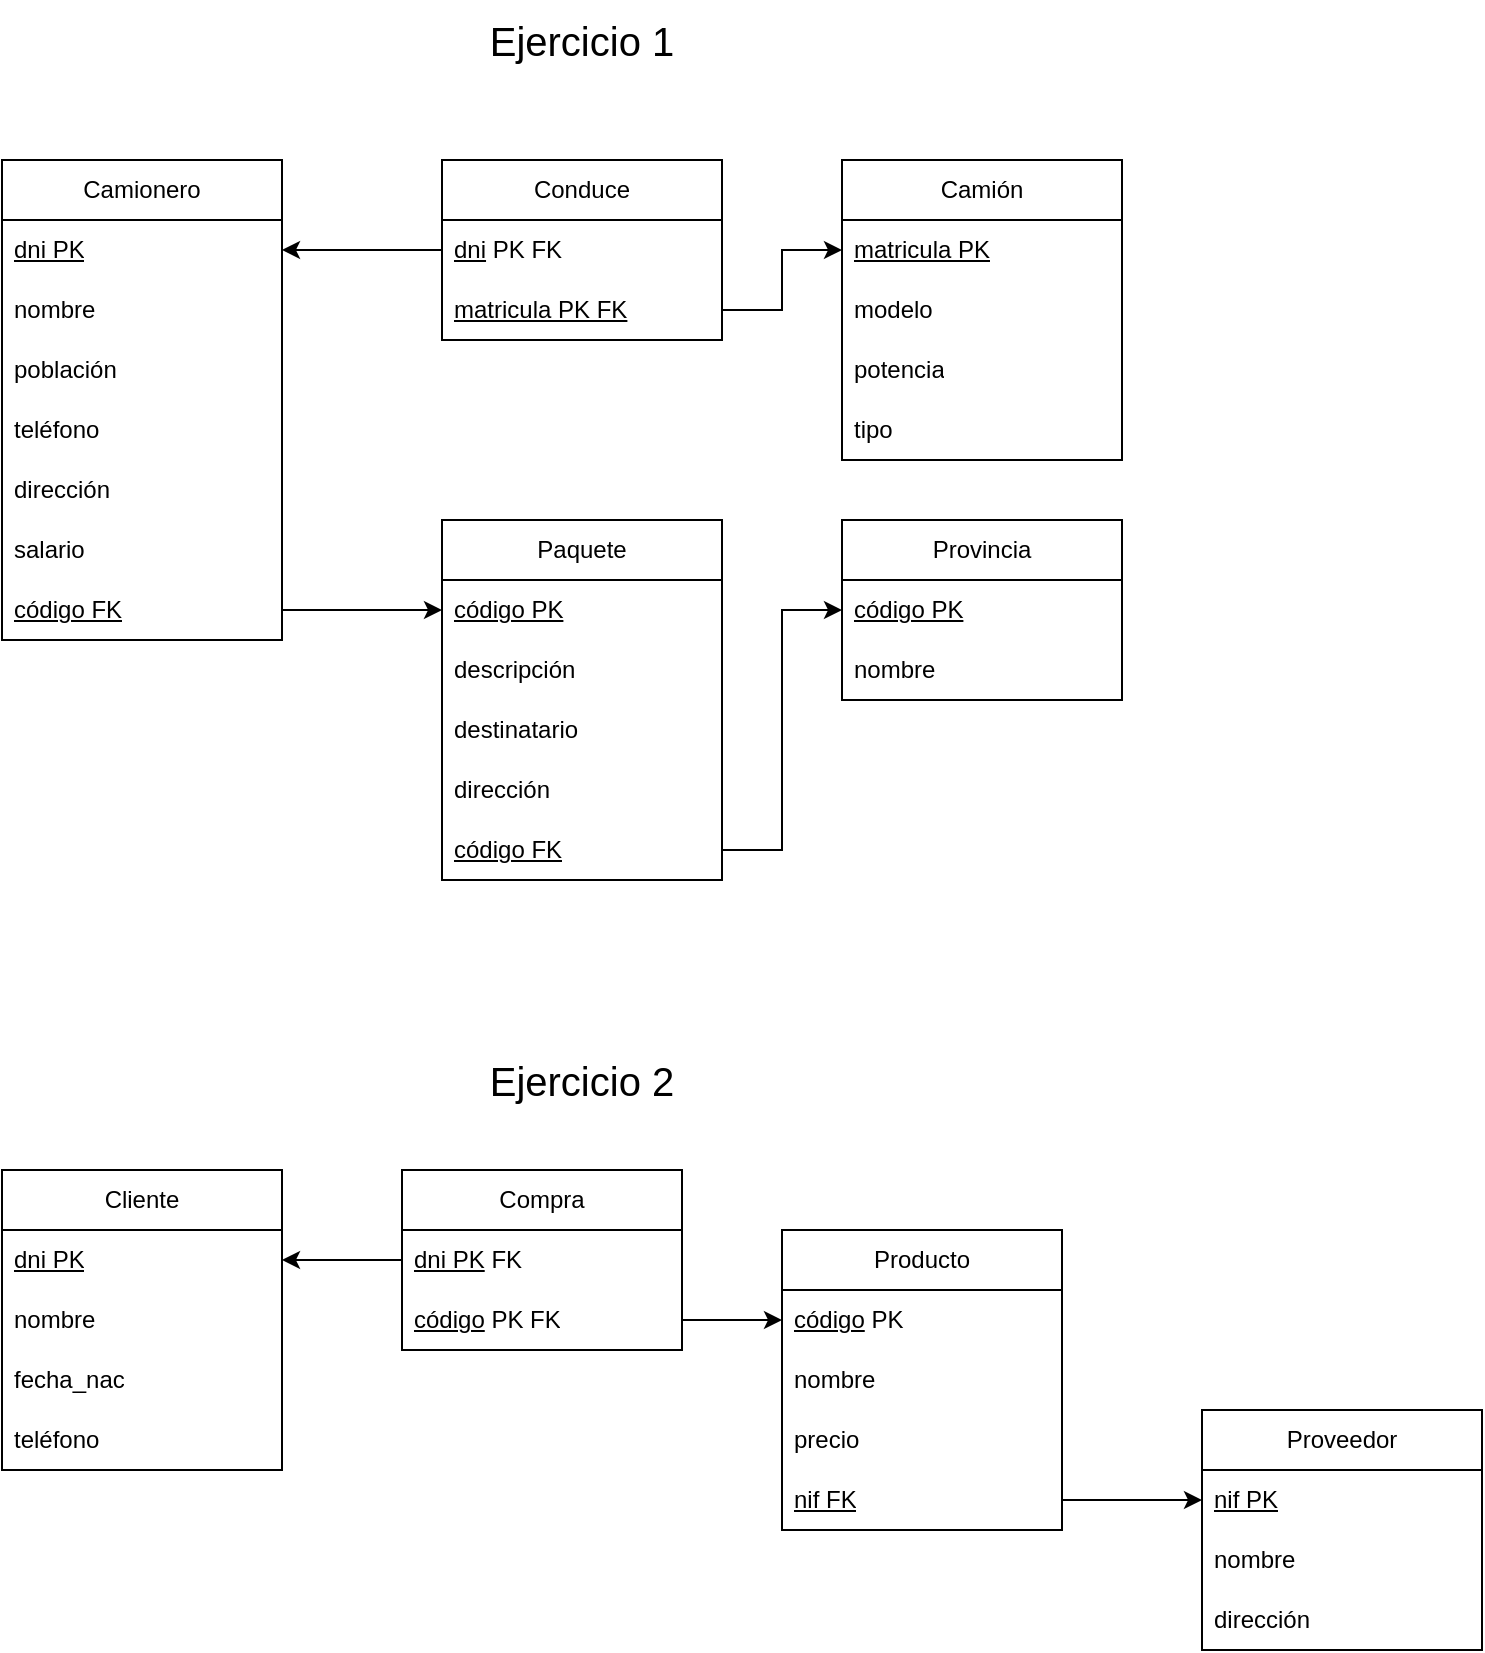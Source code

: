 <mxfile version="22.0.8" type="github">
  <diagram id="C5RBs43oDa-KdzZeNtuy" name="Page-1">
    <mxGraphModel dx="1434" dy="795" grid="1" gridSize="10" guides="1" tooltips="1" connect="1" arrows="1" fold="1" page="1" pageScale="1" pageWidth="827" pageHeight="1169" math="0" shadow="0">
      <root>
        <mxCell id="WIyWlLk6GJQsqaUBKTNV-0" />
        <mxCell id="WIyWlLk6GJQsqaUBKTNV-1" parent="WIyWlLk6GJQsqaUBKTNV-0" />
        <mxCell id="w4jsuQu646OyZubGAY6u-6" value="Camionero" style="swimlane;fontStyle=0;childLayout=stackLayout;horizontal=1;startSize=30;horizontalStack=0;resizeParent=1;resizeParentMax=0;resizeLast=0;collapsible=1;marginBottom=0;whiteSpace=wrap;html=1;" vertex="1" parent="WIyWlLk6GJQsqaUBKTNV-1">
          <mxGeometry x="80" y="140" width="140" height="240" as="geometry" />
        </mxCell>
        <mxCell id="w4jsuQu646OyZubGAY6u-7" value="&lt;u&gt;dni PK&lt;/u&gt;" style="text;strokeColor=none;fillColor=none;align=left;verticalAlign=middle;spacingLeft=4;spacingRight=4;overflow=hidden;points=[[0,0.5],[1,0.5]];portConstraint=eastwest;rotatable=0;whiteSpace=wrap;html=1;" vertex="1" parent="w4jsuQu646OyZubGAY6u-6">
          <mxGeometry y="30" width="140" height="30" as="geometry" />
        </mxCell>
        <mxCell id="w4jsuQu646OyZubGAY6u-8" value="nombre" style="text;strokeColor=none;fillColor=none;align=left;verticalAlign=middle;spacingLeft=4;spacingRight=4;overflow=hidden;points=[[0,0.5],[1,0.5]];portConstraint=eastwest;rotatable=0;whiteSpace=wrap;html=1;" vertex="1" parent="w4jsuQu646OyZubGAY6u-6">
          <mxGeometry y="60" width="140" height="30" as="geometry" />
        </mxCell>
        <mxCell id="w4jsuQu646OyZubGAY6u-10" value="población" style="text;strokeColor=none;fillColor=none;align=left;verticalAlign=middle;spacingLeft=4;spacingRight=4;overflow=hidden;points=[[0,0.5],[1,0.5]];portConstraint=eastwest;rotatable=0;whiteSpace=wrap;html=1;" vertex="1" parent="w4jsuQu646OyZubGAY6u-6">
          <mxGeometry y="90" width="140" height="30" as="geometry" />
        </mxCell>
        <mxCell id="w4jsuQu646OyZubGAY6u-11" value="teléfono" style="text;strokeColor=none;fillColor=none;align=left;verticalAlign=middle;spacingLeft=4;spacingRight=4;overflow=hidden;points=[[0,0.5],[1,0.5]];portConstraint=eastwest;rotatable=0;whiteSpace=wrap;html=1;" vertex="1" parent="w4jsuQu646OyZubGAY6u-6">
          <mxGeometry y="120" width="140" height="30" as="geometry" />
        </mxCell>
        <mxCell id="w4jsuQu646OyZubGAY6u-12" value="dirección" style="text;strokeColor=none;fillColor=none;align=left;verticalAlign=middle;spacingLeft=4;spacingRight=4;overflow=hidden;points=[[0,0.5],[1,0.5]];portConstraint=eastwest;rotatable=0;whiteSpace=wrap;html=1;" vertex="1" parent="w4jsuQu646OyZubGAY6u-6">
          <mxGeometry y="150" width="140" height="30" as="geometry" />
        </mxCell>
        <mxCell id="w4jsuQu646OyZubGAY6u-9" value="salario" style="text;strokeColor=none;fillColor=none;align=left;verticalAlign=middle;spacingLeft=4;spacingRight=4;overflow=hidden;points=[[0,0.5],[1,0.5]];portConstraint=eastwest;rotatable=0;whiteSpace=wrap;html=1;" vertex="1" parent="w4jsuQu646OyZubGAY6u-6">
          <mxGeometry y="180" width="140" height="30" as="geometry" />
        </mxCell>
        <mxCell id="w4jsuQu646OyZubGAY6u-44" value="&lt;u&gt;código FK&lt;br&gt;&lt;/u&gt;" style="text;strokeColor=none;fillColor=none;align=left;verticalAlign=middle;spacingLeft=4;spacingRight=4;overflow=hidden;points=[[0,0.5],[1,0.5]];portConstraint=eastwest;rotatable=0;whiteSpace=wrap;html=1;" vertex="1" parent="w4jsuQu646OyZubGAY6u-6">
          <mxGeometry y="210" width="140" height="30" as="geometry" />
        </mxCell>
        <mxCell id="w4jsuQu646OyZubGAY6u-13" value="Conduce" style="swimlane;fontStyle=0;childLayout=stackLayout;horizontal=1;startSize=30;horizontalStack=0;resizeParent=1;resizeParentMax=0;resizeLast=0;collapsible=1;marginBottom=0;whiteSpace=wrap;html=1;" vertex="1" parent="WIyWlLk6GJQsqaUBKTNV-1">
          <mxGeometry x="300" y="140" width="140" height="90" as="geometry" />
        </mxCell>
        <mxCell id="w4jsuQu646OyZubGAY6u-14" value="&lt;u&gt;dni&lt;/u&gt; PK FK" style="text;strokeColor=none;fillColor=none;align=left;verticalAlign=middle;spacingLeft=4;spacingRight=4;overflow=hidden;points=[[0,0.5],[1,0.5]];portConstraint=eastwest;rotatable=0;whiteSpace=wrap;html=1;" vertex="1" parent="w4jsuQu646OyZubGAY6u-13">
          <mxGeometry y="30" width="140" height="30" as="geometry" />
        </mxCell>
        <mxCell id="w4jsuQu646OyZubGAY6u-27" value="&lt;u&gt;matricula PK FK&lt;br&gt;&lt;/u&gt;" style="text;strokeColor=none;fillColor=none;align=left;verticalAlign=middle;spacingLeft=4;spacingRight=4;overflow=hidden;points=[[0,0.5],[1,0.5]];portConstraint=eastwest;rotatable=0;whiteSpace=wrap;html=1;" vertex="1" parent="w4jsuQu646OyZubGAY6u-13">
          <mxGeometry y="60" width="140" height="30" as="geometry" />
        </mxCell>
        <mxCell id="w4jsuQu646OyZubGAY6u-20" value="Camión" style="swimlane;fontStyle=0;childLayout=stackLayout;horizontal=1;startSize=30;horizontalStack=0;resizeParent=1;resizeParentMax=0;resizeLast=0;collapsible=1;marginBottom=0;whiteSpace=wrap;html=1;" vertex="1" parent="WIyWlLk6GJQsqaUBKTNV-1">
          <mxGeometry x="500" y="140" width="140" height="150" as="geometry" />
        </mxCell>
        <mxCell id="w4jsuQu646OyZubGAY6u-21" value="&lt;u&gt;matricula PK&lt;br&gt;&lt;/u&gt;" style="text;strokeColor=none;fillColor=none;align=left;verticalAlign=middle;spacingLeft=4;spacingRight=4;overflow=hidden;points=[[0,0.5],[1,0.5]];portConstraint=eastwest;rotatable=0;whiteSpace=wrap;html=1;" vertex="1" parent="w4jsuQu646OyZubGAY6u-20">
          <mxGeometry y="30" width="140" height="30" as="geometry" />
        </mxCell>
        <mxCell id="w4jsuQu646OyZubGAY6u-22" value="modelo" style="text;strokeColor=none;fillColor=none;align=left;verticalAlign=middle;spacingLeft=4;spacingRight=4;overflow=hidden;points=[[0,0.5],[1,0.5]];portConstraint=eastwest;rotatable=0;whiteSpace=wrap;html=1;" vertex="1" parent="w4jsuQu646OyZubGAY6u-20">
          <mxGeometry y="60" width="140" height="30" as="geometry" />
        </mxCell>
        <mxCell id="w4jsuQu646OyZubGAY6u-23" value="potencia" style="text;strokeColor=none;fillColor=none;align=left;verticalAlign=middle;spacingLeft=4;spacingRight=4;overflow=hidden;points=[[0,0.5],[1,0.5]];portConstraint=eastwest;rotatable=0;whiteSpace=wrap;html=1;" vertex="1" parent="w4jsuQu646OyZubGAY6u-20">
          <mxGeometry y="90" width="140" height="30" as="geometry" />
        </mxCell>
        <mxCell id="w4jsuQu646OyZubGAY6u-24" value="tipo" style="text;strokeColor=none;fillColor=none;align=left;verticalAlign=middle;spacingLeft=4;spacingRight=4;overflow=hidden;points=[[0,0.5],[1,0.5]];portConstraint=eastwest;rotatable=0;whiteSpace=wrap;html=1;" vertex="1" parent="w4jsuQu646OyZubGAY6u-20">
          <mxGeometry y="120" width="140" height="30" as="geometry" />
        </mxCell>
        <mxCell id="w4jsuQu646OyZubGAY6u-28" style="edgeStyle=orthogonalEdgeStyle;rounded=0;orthogonalLoop=1;jettySize=auto;html=1;entryX=1;entryY=0.5;entryDx=0;entryDy=0;" edge="1" parent="WIyWlLk6GJQsqaUBKTNV-1" source="w4jsuQu646OyZubGAY6u-14" target="w4jsuQu646OyZubGAY6u-7">
          <mxGeometry relative="1" as="geometry" />
        </mxCell>
        <mxCell id="w4jsuQu646OyZubGAY6u-29" style="edgeStyle=orthogonalEdgeStyle;rounded=0;orthogonalLoop=1;jettySize=auto;html=1;entryX=0;entryY=0.5;entryDx=0;entryDy=0;" edge="1" parent="WIyWlLk6GJQsqaUBKTNV-1" source="w4jsuQu646OyZubGAY6u-27" target="w4jsuQu646OyZubGAY6u-21">
          <mxGeometry relative="1" as="geometry" />
        </mxCell>
        <mxCell id="w4jsuQu646OyZubGAY6u-30" value="Paquete" style="swimlane;fontStyle=0;childLayout=stackLayout;horizontal=1;startSize=30;horizontalStack=0;resizeParent=1;resizeParentMax=0;resizeLast=0;collapsible=1;marginBottom=0;whiteSpace=wrap;html=1;" vertex="1" parent="WIyWlLk6GJQsqaUBKTNV-1">
          <mxGeometry x="300" y="320" width="140" height="180" as="geometry" />
        </mxCell>
        <mxCell id="w4jsuQu646OyZubGAY6u-31" value="&lt;u&gt;código PK&lt;br&gt;&lt;/u&gt;" style="text;strokeColor=none;fillColor=none;align=left;verticalAlign=middle;spacingLeft=4;spacingRight=4;overflow=hidden;points=[[0,0.5],[1,0.5]];portConstraint=eastwest;rotatable=0;whiteSpace=wrap;html=1;" vertex="1" parent="w4jsuQu646OyZubGAY6u-30">
          <mxGeometry y="30" width="140" height="30" as="geometry" />
        </mxCell>
        <mxCell id="w4jsuQu646OyZubGAY6u-32" value="descripción" style="text;strokeColor=none;fillColor=none;align=left;verticalAlign=middle;spacingLeft=4;spacingRight=4;overflow=hidden;points=[[0,0.5],[1,0.5]];portConstraint=eastwest;rotatable=0;whiteSpace=wrap;html=1;" vertex="1" parent="w4jsuQu646OyZubGAY6u-30">
          <mxGeometry y="60" width="140" height="30" as="geometry" />
        </mxCell>
        <mxCell id="w4jsuQu646OyZubGAY6u-33" value="destinatario" style="text;strokeColor=none;fillColor=none;align=left;verticalAlign=middle;spacingLeft=4;spacingRight=4;overflow=hidden;points=[[0,0.5],[1,0.5]];portConstraint=eastwest;rotatable=0;whiteSpace=wrap;html=1;" vertex="1" parent="w4jsuQu646OyZubGAY6u-30">
          <mxGeometry y="90" width="140" height="30" as="geometry" />
        </mxCell>
        <mxCell id="w4jsuQu646OyZubGAY6u-34" value="dirección" style="text;strokeColor=none;fillColor=none;align=left;verticalAlign=middle;spacingLeft=4;spacingRight=4;overflow=hidden;points=[[0,0.5],[1,0.5]];portConstraint=eastwest;rotatable=0;whiteSpace=wrap;html=1;" vertex="1" parent="w4jsuQu646OyZubGAY6u-30">
          <mxGeometry y="120" width="140" height="30" as="geometry" />
        </mxCell>
        <mxCell id="w4jsuQu646OyZubGAY6u-46" value="&lt;u&gt;código FK&lt;br&gt;&lt;/u&gt;" style="text;strokeColor=none;fillColor=none;align=left;verticalAlign=middle;spacingLeft=4;spacingRight=4;overflow=hidden;points=[[0,0.5],[1,0.5]];portConstraint=eastwest;rotatable=0;whiteSpace=wrap;html=1;" vertex="1" parent="w4jsuQu646OyZubGAY6u-30">
          <mxGeometry y="150" width="140" height="30" as="geometry" />
        </mxCell>
        <mxCell id="w4jsuQu646OyZubGAY6u-37" value="Provincia" style="swimlane;fontStyle=0;childLayout=stackLayout;horizontal=1;startSize=30;horizontalStack=0;resizeParent=1;resizeParentMax=0;resizeLast=0;collapsible=1;marginBottom=0;whiteSpace=wrap;html=1;" vertex="1" parent="WIyWlLk6GJQsqaUBKTNV-1">
          <mxGeometry x="500" y="320" width="140" height="90" as="geometry" />
        </mxCell>
        <mxCell id="w4jsuQu646OyZubGAY6u-38" value="&lt;u&gt;código PK&lt;br&gt;&lt;/u&gt;" style="text;strokeColor=none;fillColor=none;align=left;verticalAlign=middle;spacingLeft=4;spacingRight=4;overflow=hidden;points=[[0,0.5],[1,0.5]];portConstraint=eastwest;rotatable=0;whiteSpace=wrap;html=1;" vertex="1" parent="w4jsuQu646OyZubGAY6u-37">
          <mxGeometry y="30" width="140" height="30" as="geometry" />
        </mxCell>
        <mxCell id="w4jsuQu646OyZubGAY6u-39" value="nombre" style="text;strokeColor=none;fillColor=none;align=left;verticalAlign=middle;spacingLeft=4;spacingRight=4;overflow=hidden;points=[[0,0.5],[1,0.5]];portConstraint=eastwest;rotatable=0;whiteSpace=wrap;html=1;" vertex="1" parent="w4jsuQu646OyZubGAY6u-37">
          <mxGeometry y="60" width="140" height="30" as="geometry" />
        </mxCell>
        <mxCell id="w4jsuQu646OyZubGAY6u-45" style="edgeStyle=orthogonalEdgeStyle;rounded=0;orthogonalLoop=1;jettySize=auto;html=1;entryX=0;entryY=0.5;entryDx=0;entryDy=0;" edge="1" parent="WIyWlLk6GJQsqaUBKTNV-1" source="w4jsuQu646OyZubGAY6u-44" target="w4jsuQu646OyZubGAY6u-31">
          <mxGeometry relative="1" as="geometry" />
        </mxCell>
        <mxCell id="w4jsuQu646OyZubGAY6u-47" style="edgeStyle=orthogonalEdgeStyle;rounded=0;orthogonalLoop=1;jettySize=auto;html=1;" edge="1" parent="WIyWlLk6GJQsqaUBKTNV-1" source="w4jsuQu646OyZubGAY6u-46" target="w4jsuQu646OyZubGAY6u-38">
          <mxGeometry relative="1" as="geometry" />
        </mxCell>
        <mxCell id="w4jsuQu646OyZubGAY6u-48" value="Cliente" style="swimlane;fontStyle=0;childLayout=stackLayout;horizontal=1;startSize=30;horizontalStack=0;resizeParent=1;resizeParentMax=0;resizeLast=0;collapsible=1;marginBottom=0;whiteSpace=wrap;html=1;" vertex="1" parent="WIyWlLk6GJQsqaUBKTNV-1">
          <mxGeometry x="80" y="645" width="140" height="150" as="geometry" />
        </mxCell>
        <mxCell id="w4jsuQu646OyZubGAY6u-49" value="&lt;u&gt;dni PK&lt;/u&gt;" style="text;strokeColor=none;fillColor=none;align=left;verticalAlign=middle;spacingLeft=4;spacingRight=4;overflow=hidden;points=[[0,0.5],[1,0.5]];portConstraint=eastwest;rotatable=0;whiteSpace=wrap;html=1;" vertex="1" parent="w4jsuQu646OyZubGAY6u-48">
          <mxGeometry y="30" width="140" height="30" as="geometry" />
        </mxCell>
        <mxCell id="w4jsuQu646OyZubGAY6u-50" value="nombre" style="text;strokeColor=none;fillColor=none;align=left;verticalAlign=middle;spacingLeft=4;spacingRight=4;overflow=hidden;points=[[0,0.5],[1,0.5]];portConstraint=eastwest;rotatable=0;whiteSpace=wrap;html=1;" vertex="1" parent="w4jsuQu646OyZubGAY6u-48">
          <mxGeometry y="60" width="140" height="30" as="geometry" />
        </mxCell>
        <mxCell id="w4jsuQu646OyZubGAY6u-51" value="fecha_nac" style="text;strokeColor=none;fillColor=none;align=left;verticalAlign=middle;spacingLeft=4;spacingRight=4;overflow=hidden;points=[[0,0.5],[1,0.5]];portConstraint=eastwest;rotatable=0;whiteSpace=wrap;html=1;" vertex="1" parent="w4jsuQu646OyZubGAY6u-48">
          <mxGeometry y="90" width="140" height="30" as="geometry" />
        </mxCell>
        <mxCell id="w4jsuQu646OyZubGAY6u-52" value="teléfono" style="text;strokeColor=none;fillColor=none;align=left;verticalAlign=middle;spacingLeft=4;spacingRight=4;overflow=hidden;points=[[0,0.5],[1,0.5]];portConstraint=eastwest;rotatable=0;whiteSpace=wrap;html=1;" vertex="1" parent="w4jsuQu646OyZubGAY6u-48">
          <mxGeometry y="120" width="140" height="30" as="geometry" />
        </mxCell>
        <mxCell id="w4jsuQu646OyZubGAY6u-61" value="Producto" style="swimlane;fontStyle=0;childLayout=stackLayout;horizontal=1;startSize=30;horizontalStack=0;resizeParent=1;resizeParentMax=0;resizeLast=0;collapsible=1;marginBottom=0;whiteSpace=wrap;html=1;" vertex="1" parent="WIyWlLk6GJQsqaUBKTNV-1">
          <mxGeometry x="470" y="675" width="140" height="150" as="geometry" />
        </mxCell>
        <mxCell id="w4jsuQu646OyZubGAY6u-62" value="&lt;u&gt;código&lt;/u&gt; PK" style="text;strokeColor=none;fillColor=none;align=left;verticalAlign=middle;spacingLeft=4;spacingRight=4;overflow=hidden;points=[[0,0.5],[1,0.5]];portConstraint=eastwest;rotatable=0;whiteSpace=wrap;html=1;" vertex="1" parent="w4jsuQu646OyZubGAY6u-61">
          <mxGeometry y="30" width="140" height="30" as="geometry" />
        </mxCell>
        <mxCell id="w4jsuQu646OyZubGAY6u-63" value="nombre" style="text;strokeColor=none;fillColor=none;align=left;verticalAlign=middle;spacingLeft=4;spacingRight=4;overflow=hidden;points=[[0,0.5],[1,0.5]];portConstraint=eastwest;rotatable=0;whiteSpace=wrap;html=1;" vertex="1" parent="w4jsuQu646OyZubGAY6u-61">
          <mxGeometry y="60" width="140" height="30" as="geometry" />
        </mxCell>
        <mxCell id="w4jsuQu646OyZubGAY6u-64" value="precio" style="text;strokeColor=none;fillColor=none;align=left;verticalAlign=middle;spacingLeft=4;spacingRight=4;overflow=hidden;points=[[0,0.5],[1,0.5]];portConstraint=eastwest;rotatable=0;whiteSpace=wrap;html=1;" vertex="1" parent="w4jsuQu646OyZubGAY6u-61">
          <mxGeometry y="90" width="140" height="30" as="geometry" />
        </mxCell>
        <mxCell id="w4jsuQu646OyZubGAY6u-79" value="&lt;u&gt;nif FK&lt;br&gt;&lt;/u&gt;" style="text;strokeColor=none;fillColor=none;align=left;verticalAlign=middle;spacingLeft=4;spacingRight=4;overflow=hidden;points=[[0,0.5],[1,0.5]];portConstraint=eastwest;rotatable=0;whiteSpace=wrap;html=1;" vertex="1" parent="w4jsuQu646OyZubGAY6u-61">
          <mxGeometry y="120" width="140" height="30" as="geometry" />
        </mxCell>
        <mxCell id="w4jsuQu646OyZubGAY6u-66" value="Proveedor" style="swimlane;fontStyle=0;childLayout=stackLayout;horizontal=1;startSize=30;horizontalStack=0;resizeParent=1;resizeParentMax=0;resizeLast=0;collapsible=1;marginBottom=0;whiteSpace=wrap;html=1;" vertex="1" parent="WIyWlLk6GJQsqaUBKTNV-1">
          <mxGeometry x="680" y="765" width="140" height="120" as="geometry" />
        </mxCell>
        <mxCell id="w4jsuQu646OyZubGAY6u-67" value="&lt;u&gt;nif PK&lt;br&gt;&lt;/u&gt;" style="text;strokeColor=none;fillColor=none;align=left;verticalAlign=middle;spacingLeft=4;spacingRight=4;overflow=hidden;points=[[0,0.5],[1,0.5]];portConstraint=eastwest;rotatable=0;whiteSpace=wrap;html=1;" vertex="1" parent="w4jsuQu646OyZubGAY6u-66">
          <mxGeometry y="30" width="140" height="30" as="geometry" />
        </mxCell>
        <mxCell id="w4jsuQu646OyZubGAY6u-68" value="nombre" style="text;strokeColor=none;fillColor=none;align=left;verticalAlign=middle;spacingLeft=4;spacingRight=4;overflow=hidden;points=[[0,0.5],[1,0.5]];portConstraint=eastwest;rotatable=0;whiteSpace=wrap;html=1;" vertex="1" parent="w4jsuQu646OyZubGAY6u-66">
          <mxGeometry y="60" width="140" height="30" as="geometry" />
        </mxCell>
        <mxCell id="w4jsuQu646OyZubGAY6u-69" value="dirección" style="text;strokeColor=none;fillColor=none;align=left;verticalAlign=middle;spacingLeft=4;spacingRight=4;overflow=hidden;points=[[0,0.5],[1,0.5]];portConstraint=eastwest;rotatable=0;whiteSpace=wrap;html=1;" vertex="1" parent="w4jsuQu646OyZubGAY6u-66">
          <mxGeometry y="90" width="140" height="30" as="geometry" />
        </mxCell>
        <mxCell id="w4jsuQu646OyZubGAY6u-71" value="Compra" style="swimlane;fontStyle=0;childLayout=stackLayout;horizontal=1;startSize=30;horizontalStack=0;resizeParent=1;resizeParentMax=0;resizeLast=0;collapsible=1;marginBottom=0;whiteSpace=wrap;html=1;" vertex="1" parent="WIyWlLk6GJQsqaUBKTNV-1">
          <mxGeometry x="280" y="645" width="140" height="90" as="geometry" />
        </mxCell>
        <mxCell id="w4jsuQu646OyZubGAY6u-72" value="&lt;u&gt;dni PK&lt;/u&gt; FK" style="text;strokeColor=none;fillColor=none;align=left;verticalAlign=middle;spacingLeft=4;spacingRight=4;overflow=hidden;points=[[0,0.5],[1,0.5]];portConstraint=eastwest;rotatable=0;whiteSpace=wrap;html=1;" vertex="1" parent="w4jsuQu646OyZubGAY6u-71">
          <mxGeometry y="30" width="140" height="30" as="geometry" />
        </mxCell>
        <mxCell id="w4jsuQu646OyZubGAY6u-76" value="&lt;u&gt;código&lt;/u&gt; PK FK" style="text;strokeColor=none;fillColor=none;align=left;verticalAlign=middle;spacingLeft=4;spacingRight=4;overflow=hidden;points=[[0,0.5],[1,0.5]];portConstraint=eastwest;rotatable=0;whiteSpace=wrap;html=1;" vertex="1" parent="w4jsuQu646OyZubGAY6u-71">
          <mxGeometry y="60" width="140" height="30" as="geometry" />
        </mxCell>
        <mxCell id="w4jsuQu646OyZubGAY6u-77" style="edgeStyle=orthogonalEdgeStyle;rounded=0;orthogonalLoop=1;jettySize=auto;html=1;entryX=0;entryY=0.5;entryDx=0;entryDy=0;" edge="1" parent="WIyWlLk6GJQsqaUBKTNV-1" source="w4jsuQu646OyZubGAY6u-76" target="w4jsuQu646OyZubGAY6u-62">
          <mxGeometry relative="1" as="geometry" />
        </mxCell>
        <mxCell id="w4jsuQu646OyZubGAY6u-78" style="edgeStyle=orthogonalEdgeStyle;rounded=0;orthogonalLoop=1;jettySize=auto;html=1;entryX=1;entryY=0.5;entryDx=0;entryDy=0;" edge="1" parent="WIyWlLk6GJQsqaUBKTNV-1" source="w4jsuQu646OyZubGAY6u-72" target="w4jsuQu646OyZubGAY6u-49">
          <mxGeometry relative="1" as="geometry">
            <mxPoint x="230" y="690" as="targetPoint" />
          </mxGeometry>
        </mxCell>
        <mxCell id="w4jsuQu646OyZubGAY6u-80" style="edgeStyle=orthogonalEdgeStyle;rounded=0;orthogonalLoop=1;jettySize=auto;html=1;" edge="1" parent="WIyWlLk6GJQsqaUBKTNV-1" source="w4jsuQu646OyZubGAY6u-79" target="w4jsuQu646OyZubGAY6u-67">
          <mxGeometry relative="1" as="geometry" />
        </mxCell>
        <mxCell id="w4jsuQu646OyZubGAY6u-81" value="&lt;font style=&quot;font-size: 20px;&quot;&gt;Ejercicio 1&lt;/font&gt;" style="text;html=1;strokeColor=none;fillColor=none;align=center;verticalAlign=middle;whiteSpace=wrap;rounded=0;" vertex="1" parent="WIyWlLk6GJQsqaUBKTNV-1">
          <mxGeometry x="310" y="60" width="120" height="40" as="geometry" />
        </mxCell>
        <mxCell id="w4jsuQu646OyZubGAY6u-82" value="&lt;font style=&quot;font-size: 20px;&quot;&gt;Ejercicio 2&lt;br&gt;&lt;/font&gt;" style="text;html=1;strokeColor=none;fillColor=none;align=center;verticalAlign=middle;whiteSpace=wrap;rounded=0;" vertex="1" parent="WIyWlLk6GJQsqaUBKTNV-1">
          <mxGeometry x="310" y="580" width="120" height="40" as="geometry" />
        </mxCell>
      </root>
    </mxGraphModel>
  </diagram>
</mxfile>
